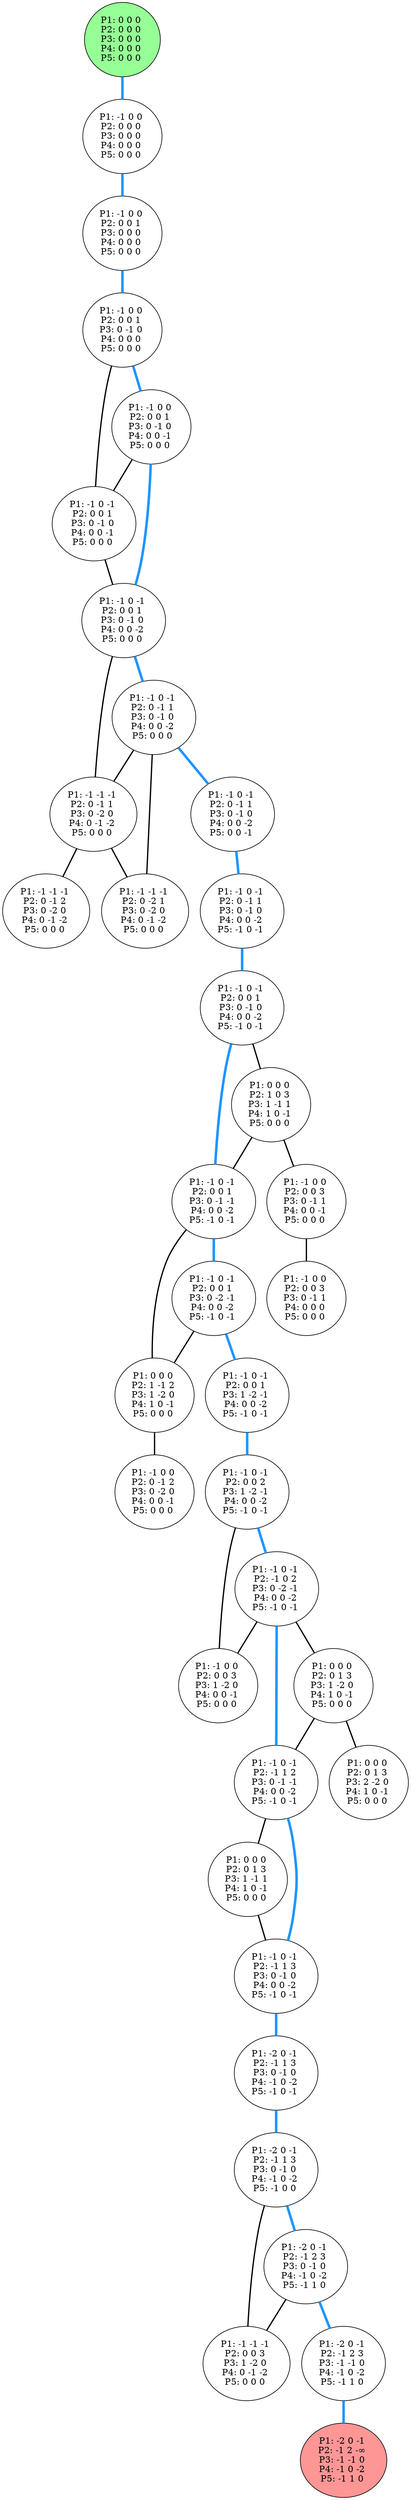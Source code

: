 graph G {
color = "black"
0 [label = "P1: 0 0 0 
P2: 0 0 0 
P3: 0 0 0 
P4: 0 0 0 
P5: 0 0 0 
",  style="filled", fillcolor = "#96FF96"];
1 [label = "P1: -1 0 0 
P2: 0 0 0 
P3: 0 0 0 
P4: 0 0 0 
P5: 0 0 0 
"];
2 [label = "P1: -1 0 0 
P2: 0 0 1 
P3: 0 0 0 
P4: 0 0 0 
P5: 0 0 0 
"];
3 [label = "P1: -1 0 0 
P2: 0 0 1 
P3: 0 -1 0 
P4: 0 0 0 
P5: 0 0 0 
"];
4 [label = "P1: -1 0 0 
P2: 0 0 1 
P3: 0 -1 0 
P4: 0 0 -1 
P5: 0 0 0 
"];
5 [label = "P1: -1 0 -1 
P2: 0 0 1 
P3: 0 -1 0 
P4: 0 0 -1 
P5: 0 0 0 
"];
6 [label = "P1: -1 0 -1 
P2: 0 0 1 
P3: 0 -1 0 
P4: 0 0 -2 
P5: 0 0 0 
"];
7 [label = "P1: -1 0 -1 
P2: 0 -1 1 
P3: 0 -1 0 
P4: 0 0 -2 
P5: 0 0 0 
"];
8 [label = "P1: -1 -1 -1 
P2: 0 -1 1 
P3: 0 -2 0 
P4: 0 -1 -2 
P5: 0 0 0 
"];
9 [label = "P1: -1 -1 -1 
P2: 0 -2 1 
P3: 0 -2 0 
P4: 0 -1 -2 
P5: 0 0 0 
"];
10 [label = "P1: -1 0 -1 
P2: 0 -1 1 
P3: 0 -1 0 
P4: 0 0 -2 
P5: 0 0 -1 
"];
11 [label = "P1: -1 -1 -1 
P2: 0 -1 2 
P3: 0 -2 0 
P4: 0 -1 -2 
P5: 0 0 0 
"];
12 [label = "P1: -1 0 -1 
P2: 0 -1 1 
P3: 0 -1 0 
P4: 0 0 -2 
P5: -1 0 -1 
"];
13 [label = "P1: -1 0 -1 
P2: 0 0 1 
P3: 0 -1 0 
P4: 0 0 -2 
P5: -1 0 -1 
"];
14 [label = "P1: 0 0 0 
P2: 1 0 3 
P3: 1 -1 1 
P4: 1 0 -1 
P5: 0 0 0 
"];
15 [label = "P1: -1 0 -1 
P2: 0 0 1 
P3: 0 -1 -1 
P4: 0 0 -2 
P5: -1 0 -1 
"];
16 [label = "P1: -1 0 0 
P2: 0 0 3 
P3: 0 -1 1 
P4: 0 0 -1 
P5: 0 0 0 
"];
17 [label = "P1: -1 0 -1 
P2: 0 0 1 
P3: 0 -2 -1 
P4: 0 0 -2 
P5: -1 0 -1 
"];
18 [label = "P1: 0 0 0 
P2: 1 -1 2 
P3: 1 -2 0 
P4: 1 0 -1 
P5: 0 0 0 
"];
19 [label = "P1: -1 0 0 
P2: 0 0 3 
P3: 0 -1 1 
P4: 0 0 0 
P5: 0 0 0 
"];
20 [label = "P1: -1 0 -1 
P2: 0 0 1 
P3: 1 -2 -1 
P4: 0 0 -2 
P5: -1 0 -1 
"];
21 [label = "P1: -1 0 0 
P2: 0 -1 2 
P3: 0 -2 0 
P4: 0 0 -1 
P5: 0 0 0 
"];
22 [label = "P1: -1 0 -1 
P2: 0 0 2 
P3: 1 -2 -1 
P4: 0 0 -2 
P5: -1 0 -1 
"];
23 [label = "P1: -1 0 -1 
P2: -1 0 2 
P3: 0 -2 -1 
P4: 0 0 -2 
P5: -1 0 -1 
"];
24 [label = "P1: -1 0 0 
P2: 0 0 3 
P3: 1 -2 0 
P4: 0 0 -1 
P5: 0 0 0 
"];
25 [label = "P1: 0 0 0 
P2: 0 1 3 
P3: 1 -2 0 
P4: 1 0 -1 
P5: 0 0 0 
"];
26 [label = "P1: -1 0 -1 
P2: -1 1 2 
P3: 0 -1 -1 
P4: 0 0 -2 
P5: -1 0 -1 
"];
27 [label = "P1: 0 0 0 
P2: 0 1 3 
P3: 2 -2 0 
P4: 1 0 -1 
P5: 0 0 0 
"];
28 [label = "P1: 0 0 0 
P2: 0 1 3 
P3: 1 -1 1 
P4: 1 0 -1 
P5: 0 0 0 
"];
29 [label = "P1: -1 0 -1 
P2: -1 1 3 
P3: 0 -1 0 
P4: 0 0 -2 
P5: -1 0 -1 
"];
30 [label = "P1: -2 0 -1 
P2: -1 1 3 
P3: 0 -1 0 
P4: -1 0 -2 
P5: -1 0 -1 
"];
31 [label = "P1: -2 0 -1 
P2: -1 1 3 
P3: 0 -1 0 
P4: -1 0 -2 
P5: -1 0 0 
"];
32 [label = "P1: -2 0 -1 
P2: -1 2 3 
P3: 0 -1 0 
P4: -1 0 -2 
P5: -1 1 0 
"];
33 [label = "P1: -1 -1 -1 
P2: 0 0 3 
P3: 1 -2 0 
P4: 0 -1 -2 
P5: 0 0 0 
"];
34 [label = "P1: -2 0 -1 
P2: -1 2 3 
P3: -1 -1 0 
P4: -1 0 -2 
P5: -1 1 0 
"];
3434 [label = "P1: -2 0 -1 
P2: -1 2 -∞ 
P3: -1 -1 0 
P4: -1 0 -2 
P5: -1 1 0 
",  style="filled", fillcolor = "#FF9696"];
edge [style=bold];
0 -- 1 [color="#1E96FF", penwidth=4.0];

1 -- 2 [color="#1E96FF", penwidth=4.0];

2 -- 3 [color="#1E96FF", penwidth=4.0];

3 -- 4 [color="#1E96FF", penwidth=4.0];
3 -- 5 [color=black];

4 -- 5 [color=black];
4 -- 6 [color="#1E96FF", penwidth=4.0];

5 -- 6 [color=black];

6 -- 7 [color="#1E96FF", penwidth=4.0];
6 -- 8 [color=black];

7 -- 8 [color=black];
7 -- 9 [color=black];
7 -- 10 [color="#1E96FF", penwidth=4.0];

8 -- 9 [color=black];
8 -- 11 [color=black];


10 -- 12 [color="#1E96FF", penwidth=4.0];


12 -- 13 [color="#1E96FF", penwidth=4.0];

13 -- 14 [color=black];
13 -- 15 [color="#1E96FF", penwidth=4.0];

14 -- 15 [color=black];
14 -- 16 [color=black];

15 -- 17 [color="#1E96FF", penwidth=4.0];
15 -- 18 [color=black];

16 -- 19 [color=black];

17 -- 18 [color=black];
17 -- 20 [color="#1E96FF", penwidth=4.0];

18 -- 21 [color=black];


20 -- 22 [color="#1E96FF", penwidth=4.0];


22 -- 23 [color="#1E96FF", penwidth=4.0];
22 -- 24 [color=black];

23 -- 25 [color=black];
23 -- 26 [color="#1E96FF", penwidth=4.0];
23 -- 24 [color=black];


25 -- 27 [color=black];
25 -- 26 [color=black];

26 -- 28 [color=black];
26 -- 29 [color="#1E96FF", penwidth=4.0];


28 -- 29 [color=black];

29 -- 30 [color="#1E96FF", penwidth=4.0];

30 -- 31 [color="#1E96FF", penwidth=4.0];

31 -- 32 [color="#1E96FF", penwidth=4.0];
31 -- 33 [color=black];

32 -- 33 [color=black];
32 -- 34 [color="#1E96FF", penwidth=4.0];



34 -- 3434 [color="#1E96FF", penwidth=4.0];
}
